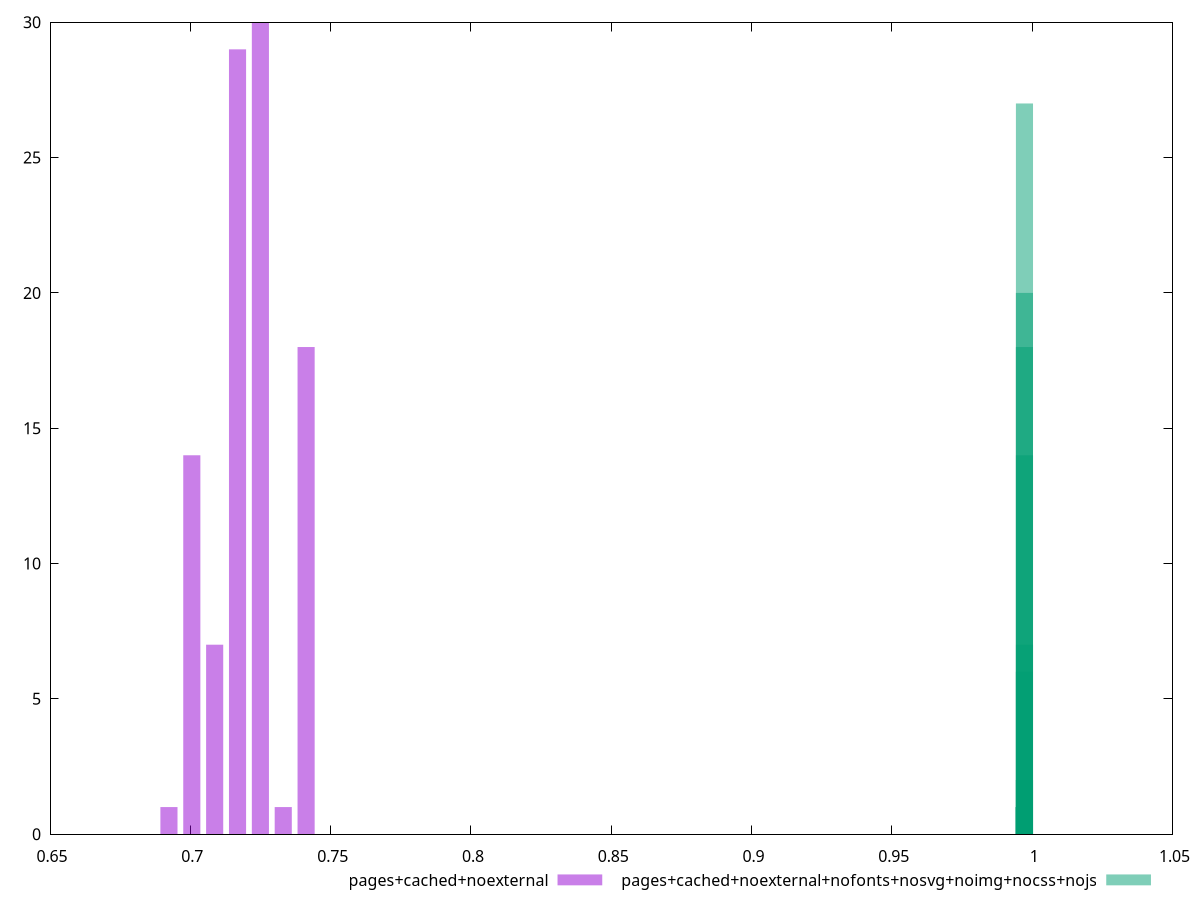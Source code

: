 $_pagesCachedNoexternal <<EOF
0.7005337554183992 14
0.7249709794446225 30
0.7168252381025481 29
0.7412624621287713 18
0.7086794967604737 7
0.6923880140763249 1
0.7331167207866969 1
EOF
$_pagesCachedNoexternalNofontsNosvgNoimgNocssNojs <<EOF
0.997253150864116 14
0.997205447670518 1
0.9972471879649163 27
0.997229299267317 6
0.9972412250657166 20
0.9972233363681172 1
0.9972352621665167 18
0.9972591137633158 7
0.9972650766625155 2
0.9972173734689175 2
0.9971875589729188 1
0.9972114105697177 1
EOF
set key outside below
set terminal pngcairo
set output "report_00005_2020-11-02T22-26-11.212Z/performance_score/performance_score_pages+cached+noexternal_pages+cached+noexternal+nofonts+nosvg+noimg+nocss+nojs+hist.png"
set boxwidth 0.0060975412517238125
set style fill transparent solid 0.5 noborder
set yrange [0:30]
plot $_pagesCachedNoexternal title "pages+cached+noexternal" with boxes ,$_pagesCachedNoexternalNofontsNosvgNoimgNocssNojs title "pages+cached+noexternal+nofonts+nosvg+noimg+nocss+nojs" with boxes ,
